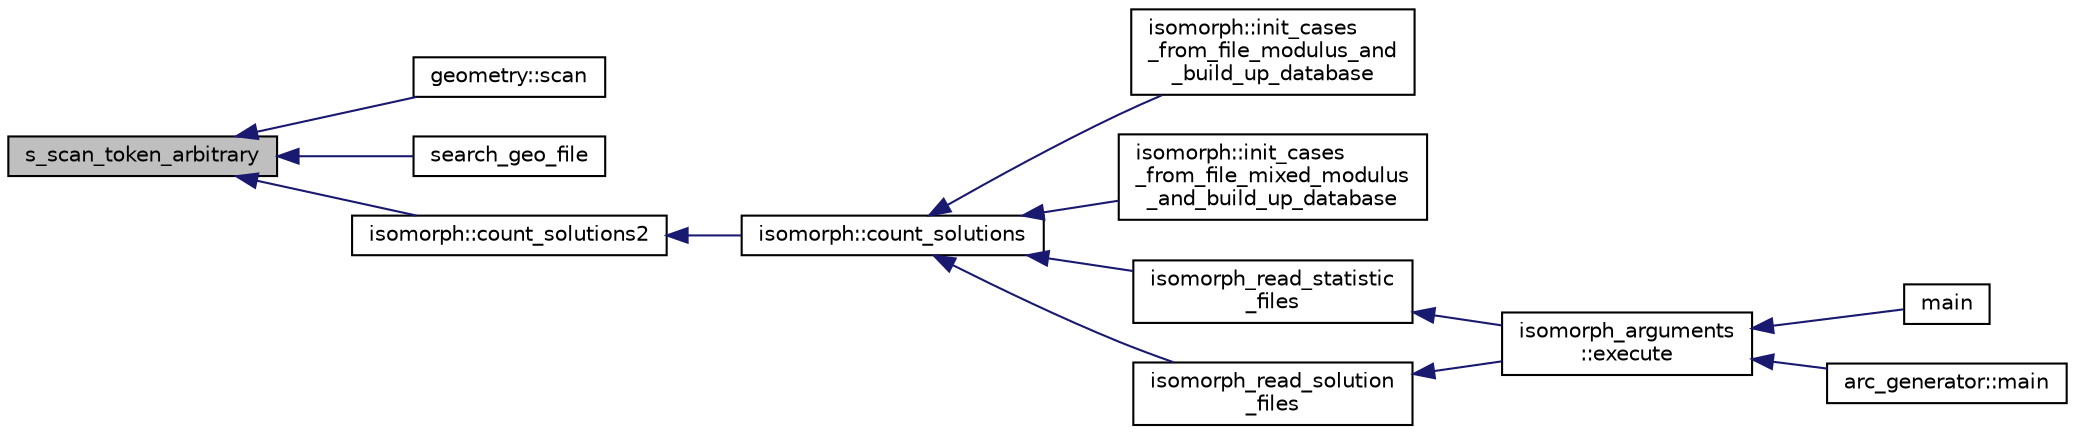 digraph "s_scan_token_arbitrary"
{
  edge [fontname="Helvetica",fontsize="10",labelfontname="Helvetica",labelfontsize="10"];
  node [fontname="Helvetica",fontsize="10",shape=record];
  rankdir="LR";
  Node7622 [label="s_scan_token_arbitrary",height=0.2,width=0.4,color="black", fillcolor="grey75", style="filled", fontcolor="black"];
  Node7622 -> Node7623 [dir="back",color="midnightblue",fontsize="10",style="solid",fontname="Helvetica"];
  Node7623 [label="geometry::scan",height=0.2,width=0.4,color="black", fillcolor="white", style="filled",URL="$da/d44/classgeometry.html#ac6f757d1a8855800d3da3fa1e83e812d"];
  Node7622 -> Node7624 [dir="back",color="midnightblue",fontsize="10",style="solid",fontname="Helvetica"];
  Node7624 [label="search_geo_file",height=0.2,width=0.4,color="black", fillcolor="white", style="filled",URL="$d6/d4a/geometry_8_c.html#a11af609febe3a9db20d8236af36928c5"];
  Node7622 -> Node7625 [dir="back",color="midnightblue",fontsize="10",style="solid",fontname="Helvetica"];
  Node7625 [label="isomorph::count_solutions2",height=0.2,width=0.4,color="black", fillcolor="white", style="filled",URL="$d3/d5f/classisomorph.html#af4188dae2ed875b1e5ba95ee8b3624aa"];
  Node7625 -> Node7626 [dir="back",color="midnightblue",fontsize="10",style="solid",fontname="Helvetica"];
  Node7626 [label="isomorph::count_solutions",height=0.2,width=0.4,color="black", fillcolor="white", style="filled",URL="$d3/d5f/classisomorph.html#a894cb7cc3e1ce703af74cb8e7aade287"];
  Node7626 -> Node7627 [dir="back",color="midnightblue",fontsize="10",style="solid",fontname="Helvetica"];
  Node7627 [label="isomorph::init_cases\l_from_file_modulus_and\l_build_up_database",height=0.2,width=0.4,color="black", fillcolor="white", style="filled",URL="$d3/d5f/classisomorph.html#a42c6ebeadb51263d8ae8c1bdaae3ebbd"];
  Node7626 -> Node7628 [dir="back",color="midnightblue",fontsize="10",style="solid",fontname="Helvetica"];
  Node7628 [label="isomorph::init_cases\l_from_file_mixed_modulus\l_and_build_up_database",height=0.2,width=0.4,color="black", fillcolor="white", style="filled",URL="$d3/d5f/classisomorph.html#acae208131143734575c088b5f50123f6"];
  Node7626 -> Node7629 [dir="back",color="midnightblue",fontsize="10",style="solid",fontname="Helvetica"];
  Node7629 [label="isomorph_read_statistic\l_files",height=0.2,width=0.4,color="black", fillcolor="white", style="filled",URL="$d4/d7e/isomorph__global_8_c.html#a78a6ee9d7dee4708fc721374bdebfa83"];
  Node7629 -> Node7630 [dir="back",color="midnightblue",fontsize="10",style="solid",fontname="Helvetica"];
  Node7630 [label="isomorph_arguments\l::execute",height=0.2,width=0.4,color="black", fillcolor="white", style="filled",URL="$d5/de4/classisomorph__arguments.html#aa85e472d14906abdd5672dc66027583e"];
  Node7630 -> Node7631 [dir="back",color="midnightblue",fontsize="10",style="solid",fontname="Helvetica"];
  Node7631 [label="main",height=0.2,width=0.4,color="black", fillcolor="white", style="filled",URL="$d1/d5e/blt__main_8_c.html#a217dbf8b442f20279ea00b898af96f52"];
  Node7630 -> Node7632 [dir="back",color="midnightblue",fontsize="10",style="solid",fontname="Helvetica"];
  Node7632 [label="arc_generator::main",height=0.2,width=0.4,color="black", fillcolor="white", style="filled",URL="$d4/d21/classarc__generator.html#ad80140b51b165dad1fe6ab232be7829a"];
  Node7626 -> Node7633 [dir="back",color="midnightblue",fontsize="10",style="solid",fontname="Helvetica"];
  Node7633 [label="isomorph_read_solution\l_files",height=0.2,width=0.4,color="black", fillcolor="white", style="filled",URL="$d4/d7e/isomorph__global_8_c.html#a697da824ab34db5c830530fb3c97df24"];
  Node7633 -> Node7630 [dir="back",color="midnightblue",fontsize="10",style="solid",fontname="Helvetica"];
}
